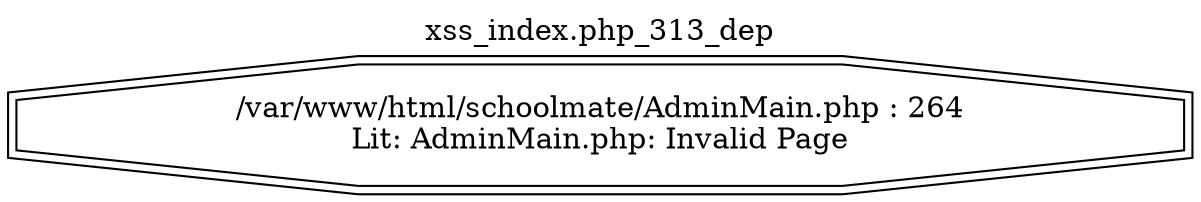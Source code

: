 digraph cfg {
  label="xss_index.php_313_dep";
  labelloc=t;
  n1 [shape=doubleoctagon, label="/var/www/html/schoolmate/AdminMain.php : 264\nLit: AdminMain.php: Invalid Page\n"];
}
